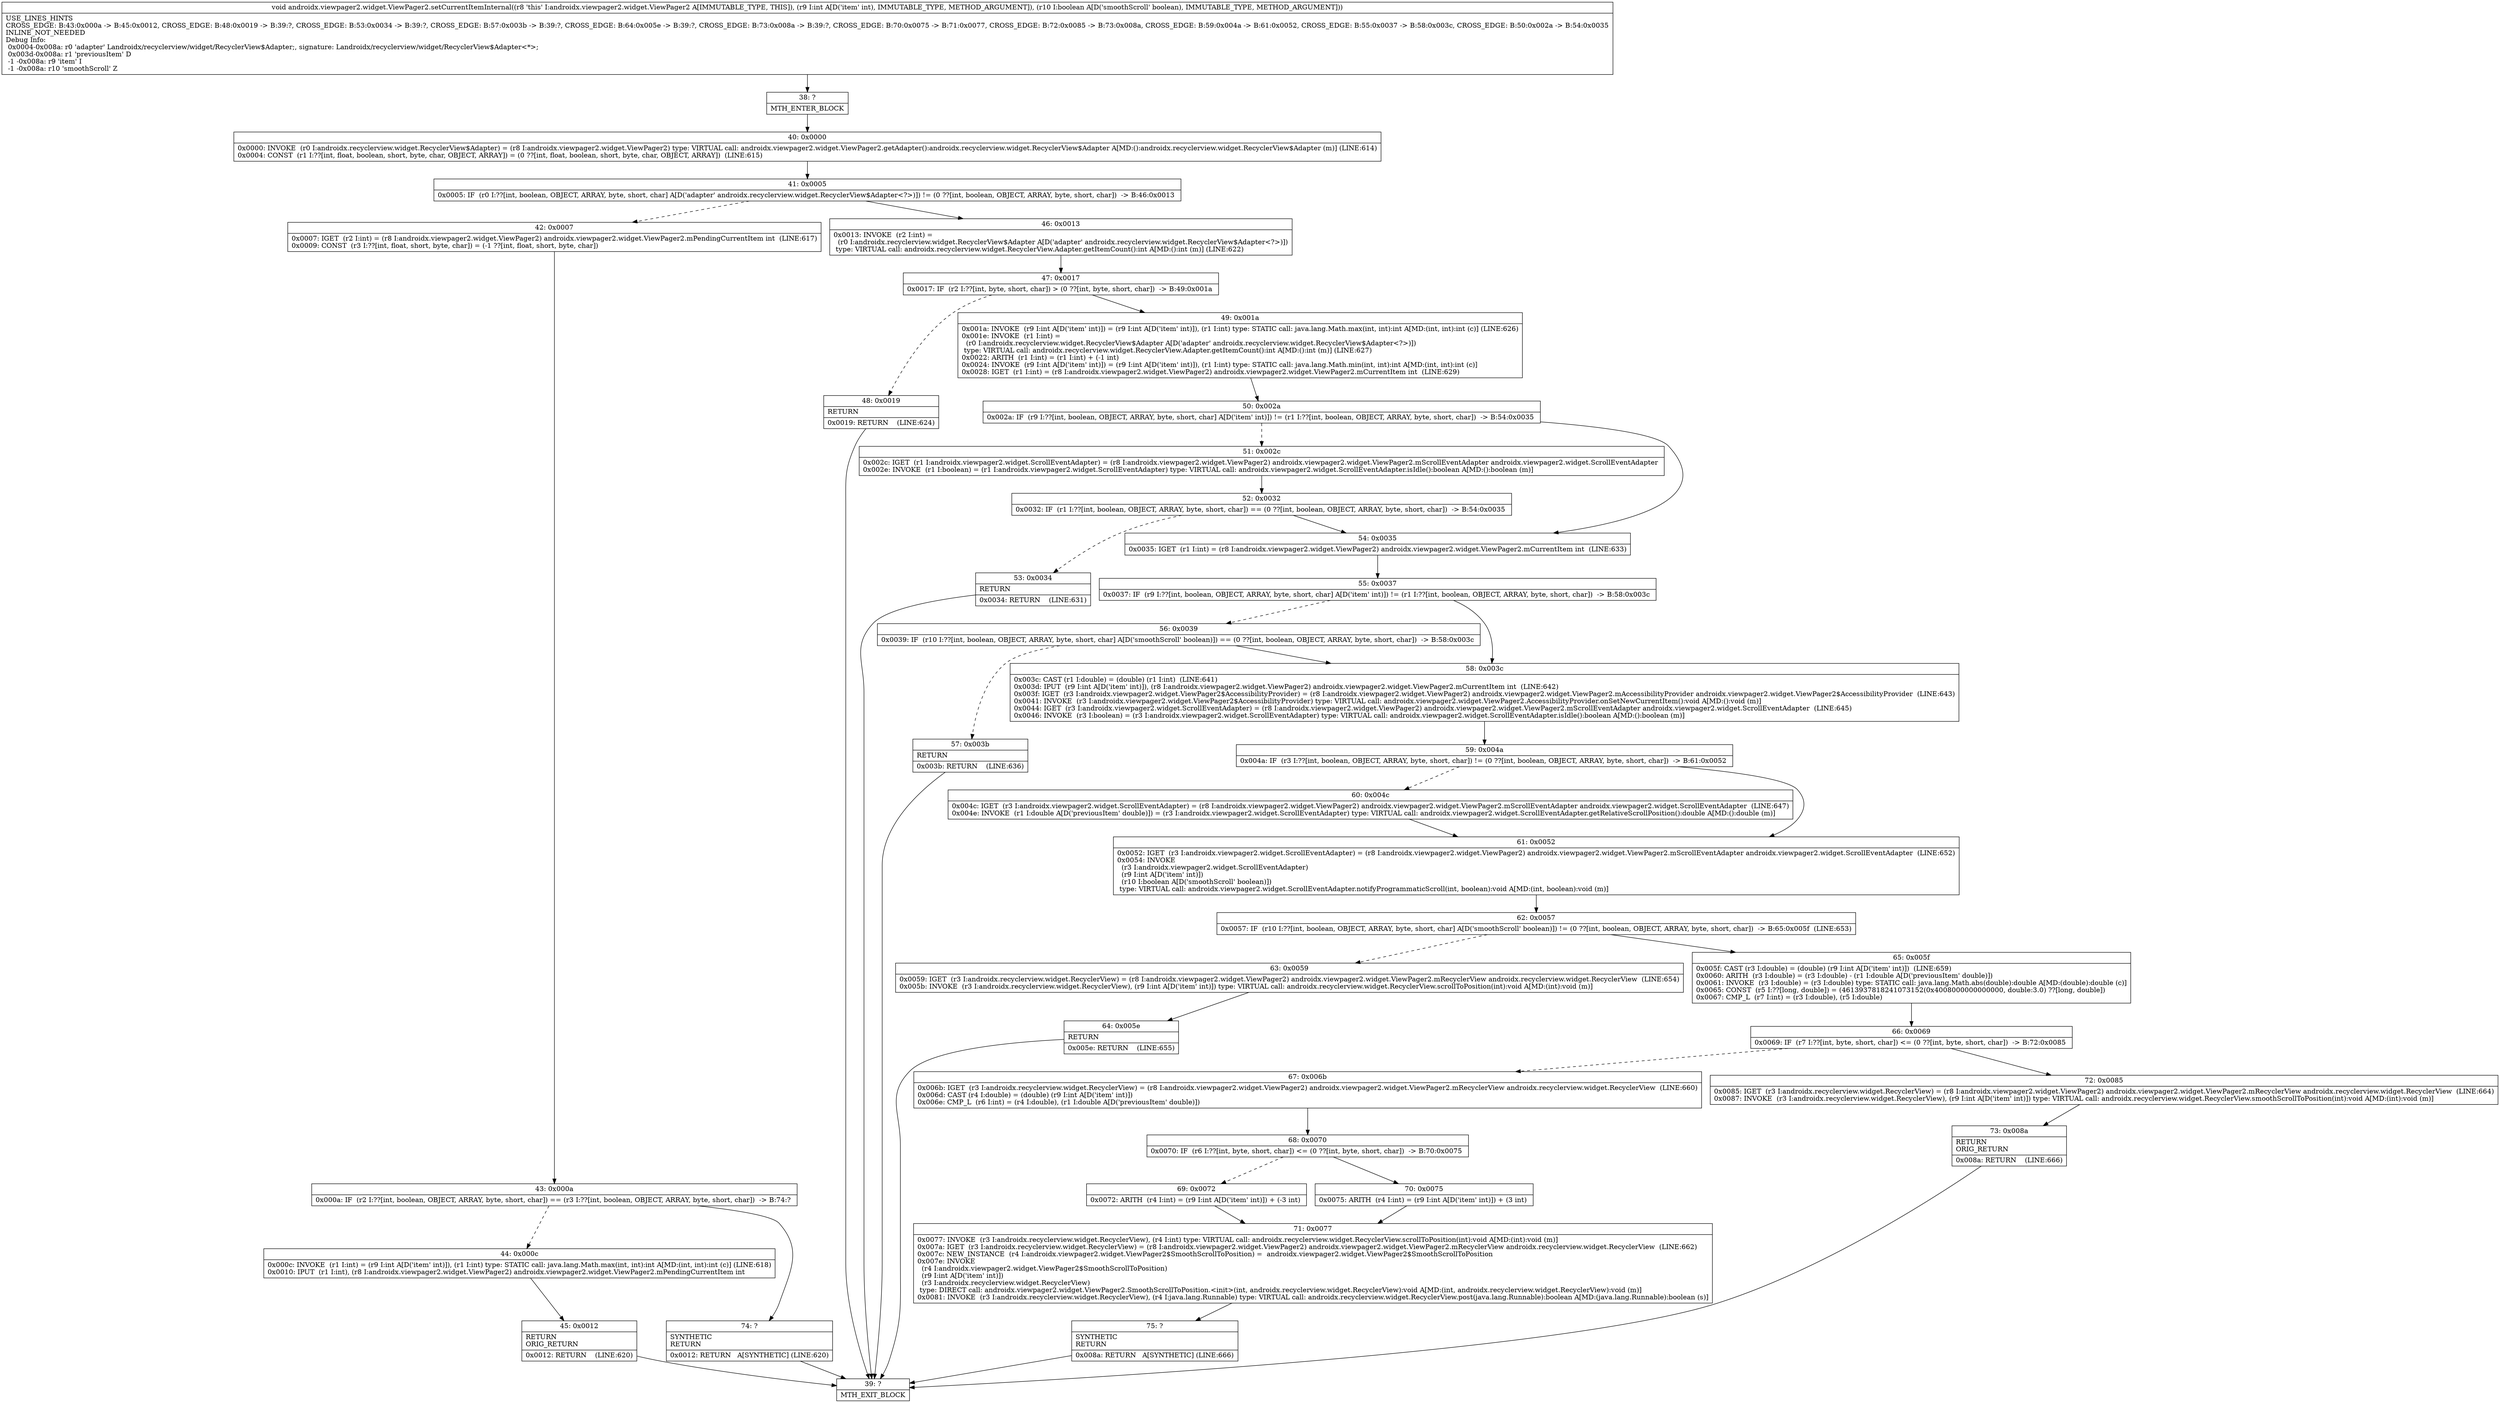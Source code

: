 digraph "CFG forandroidx.viewpager2.widget.ViewPager2.setCurrentItemInternal(IZ)V" {
Node_38 [shape=record,label="{38\:\ ?|MTH_ENTER_BLOCK\l}"];
Node_40 [shape=record,label="{40\:\ 0x0000|0x0000: INVOKE  (r0 I:androidx.recyclerview.widget.RecyclerView$Adapter) = (r8 I:androidx.viewpager2.widget.ViewPager2) type: VIRTUAL call: androidx.viewpager2.widget.ViewPager2.getAdapter():androidx.recyclerview.widget.RecyclerView$Adapter A[MD:():androidx.recyclerview.widget.RecyclerView$Adapter (m)] (LINE:614)\l0x0004: CONST  (r1 I:??[int, float, boolean, short, byte, char, OBJECT, ARRAY]) = (0 ??[int, float, boolean, short, byte, char, OBJECT, ARRAY])  (LINE:615)\l}"];
Node_41 [shape=record,label="{41\:\ 0x0005|0x0005: IF  (r0 I:??[int, boolean, OBJECT, ARRAY, byte, short, char] A[D('adapter' androidx.recyclerview.widget.RecyclerView$Adapter\<?\>)]) != (0 ??[int, boolean, OBJECT, ARRAY, byte, short, char])  \-\> B:46:0x0013 \l}"];
Node_42 [shape=record,label="{42\:\ 0x0007|0x0007: IGET  (r2 I:int) = (r8 I:androidx.viewpager2.widget.ViewPager2) androidx.viewpager2.widget.ViewPager2.mPendingCurrentItem int  (LINE:617)\l0x0009: CONST  (r3 I:??[int, float, short, byte, char]) = (\-1 ??[int, float, short, byte, char]) \l}"];
Node_43 [shape=record,label="{43\:\ 0x000a|0x000a: IF  (r2 I:??[int, boolean, OBJECT, ARRAY, byte, short, char]) == (r3 I:??[int, boolean, OBJECT, ARRAY, byte, short, char])  \-\> B:74:? \l}"];
Node_44 [shape=record,label="{44\:\ 0x000c|0x000c: INVOKE  (r1 I:int) = (r9 I:int A[D('item' int)]), (r1 I:int) type: STATIC call: java.lang.Math.max(int, int):int A[MD:(int, int):int (c)] (LINE:618)\l0x0010: IPUT  (r1 I:int), (r8 I:androidx.viewpager2.widget.ViewPager2) androidx.viewpager2.widget.ViewPager2.mPendingCurrentItem int \l}"];
Node_45 [shape=record,label="{45\:\ 0x0012|RETURN\lORIG_RETURN\l|0x0012: RETURN    (LINE:620)\l}"];
Node_39 [shape=record,label="{39\:\ ?|MTH_EXIT_BLOCK\l}"];
Node_74 [shape=record,label="{74\:\ ?|SYNTHETIC\lRETURN\l|0x0012: RETURN   A[SYNTHETIC] (LINE:620)\l}"];
Node_46 [shape=record,label="{46\:\ 0x0013|0x0013: INVOKE  (r2 I:int) = \l  (r0 I:androidx.recyclerview.widget.RecyclerView$Adapter A[D('adapter' androidx.recyclerview.widget.RecyclerView$Adapter\<?\>)])\l type: VIRTUAL call: androidx.recyclerview.widget.RecyclerView.Adapter.getItemCount():int A[MD:():int (m)] (LINE:622)\l}"];
Node_47 [shape=record,label="{47\:\ 0x0017|0x0017: IF  (r2 I:??[int, byte, short, char]) \> (0 ??[int, byte, short, char])  \-\> B:49:0x001a \l}"];
Node_48 [shape=record,label="{48\:\ 0x0019|RETURN\l|0x0019: RETURN    (LINE:624)\l}"];
Node_49 [shape=record,label="{49\:\ 0x001a|0x001a: INVOKE  (r9 I:int A[D('item' int)]) = (r9 I:int A[D('item' int)]), (r1 I:int) type: STATIC call: java.lang.Math.max(int, int):int A[MD:(int, int):int (c)] (LINE:626)\l0x001e: INVOKE  (r1 I:int) = \l  (r0 I:androidx.recyclerview.widget.RecyclerView$Adapter A[D('adapter' androidx.recyclerview.widget.RecyclerView$Adapter\<?\>)])\l type: VIRTUAL call: androidx.recyclerview.widget.RecyclerView.Adapter.getItemCount():int A[MD:():int (m)] (LINE:627)\l0x0022: ARITH  (r1 I:int) = (r1 I:int) + (\-1 int) \l0x0024: INVOKE  (r9 I:int A[D('item' int)]) = (r9 I:int A[D('item' int)]), (r1 I:int) type: STATIC call: java.lang.Math.min(int, int):int A[MD:(int, int):int (c)]\l0x0028: IGET  (r1 I:int) = (r8 I:androidx.viewpager2.widget.ViewPager2) androidx.viewpager2.widget.ViewPager2.mCurrentItem int  (LINE:629)\l}"];
Node_50 [shape=record,label="{50\:\ 0x002a|0x002a: IF  (r9 I:??[int, boolean, OBJECT, ARRAY, byte, short, char] A[D('item' int)]) != (r1 I:??[int, boolean, OBJECT, ARRAY, byte, short, char])  \-\> B:54:0x0035 \l}"];
Node_51 [shape=record,label="{51\:\ 0x002c|0x002c: IGET  (r1 I:androidx.viewpager2.widget.ScrollEventAdapter) = (r8 I:androidx.viewpager2.widget.ViewPager2) androidx.viewpager2.widget.ViewPager2.mScrollEventAdapter androidx.viewpager2.widget.ScrollEventAdapter \l0x002e: INVOKE  (r1 I:boolean) = (r1 I:androidx.viewpager2.widget.ScrollEventAdapter) type: VIRTUAL call: androidx.viewpager2.widget.ScrollEventAdapter.isIdle():boolean A[MD:():boolean (m)]\l}"];
Node_52 [shape=record,label="{52\:\ 0x0032|0x0032: IF  (r1 I:??[int, boolean, OBJECT, ARRAY, byte, short, char]) == (0 ??[int, boolean, OBJECT, ARRAY, byte, short, char])  \-\> B:54:0x0035 \l}"];
Node_53 [shape=record,label="{53\:\ 0x0034|RETURN\l|0x0034: RETURN    (LINE:631)\l}"];
Node_54 [shape=record,label="{54\:\ 0x0035|0x0035: IGET  (r1 I:int) = (r8 I:androidx.viewpager2.widget.ViewPager2) androidx.viewpager2.widget.ViewPager2.mCurrentItem int  (LINE:633)\l}"];
Node_55 [shape=record,label="{55\:\ 0x0037|0x0037: IF  (r9 I:??[int, boolean, OBJECT, ARRAY, byte, short, char] A[D('item' int)]) != (r1 I:??[int, boolean, OBJECT, ARRAY, byte, short, char])  \-\> B:58:0x003c \l}"];
Node_56 [shape=record,label="{56\:\ 0x0039|0x0039: IF  (r10 I:??[int, boolean, OBJECT, ARRAY, byte, short, char] A[D('smoothScroll' boolean)]) == (0 ??[int, boolean, OBJECT, ARRAY, byte, short, char])  \-\> B:58:0x003c \l}"];
Node_57 [shape=record,label="{57\:\ 0x003b|RETURN\l|0x003b: RETURN    (LINE:636)\l}"];
Node_58 [shape=record,label="{58\:\ 0x003c|0x003c: CAST (r1 I:double) = (double) (r1 I:int)  (LINE:641)\l0x003d: IPUT  (r9 I:int A[D('item' int)]), (r8 I:androidx.viewpager2.widget.ViewPager2) androidx.viewpager2.widget.ViewPager2.mCurrentItem int  (LINE:642)\l0x003f: IGET  (r3 I:androidx.viewpager2.widget.ViewPager2$AccessibilityProvider) = (r8 I:androidx.viewpager2.widget.ViewPager2) androidx.viewpager2.widget.ViewPager2.mAccessibilityProvider androidx.viewpager2.widget.ViewPager2$AccessibilityProvider  (LINE:643)\l0x0041: INVOKE  (r3 I:androidx.viewpager2.widget.ViewPager2$AccessibilityProvider) type: VIRTUAL call: androidx.viewpager2.widget.ViewPager2.AccessibilityProvider.onSetNewCurrentItem():void A[MD:():void (m)]\l0x0044: IGET  (r3 I:androidx.viewpager2.widget.ScrollEventAdapter) = (r8 I:androidx.viewpager2.widget.ViewPager2) androidx.viewpager2.widget.ViewPager2.mScrollEventAdapter androidx.viewpager2.widget.ScrollEventAdapter  (LINE:645)\l0x0046: INVOKE  (r3 I:boolean) = (r3 I:androidx.viewpager2.widget.ScrollEventAdapter) type: VIRTUAL call: androidx.viewpager2.widget.ScrollEventAdapter.isIdle():boolean A[MD:():boolean (m)]\l}"];
Node_59 [shape=record,label="{59\:\ 0x004a|0x004a: IF  (r3 I:??[int, boolean, OBJECT, ARRAY, byte, short, char]) != (0 ??[int, boolean, OBJECT, ARRAY, byte, short, char])  \-\> B:61:0x0052 \l}"];
Node_60 [shape=record,label="{60\:\ 0x004c|0x004c: IGET  (r3 I:androidx.viewpager2.widget.ScrollEventAdapter) = (r8 I:androidx.viewpager2.widget.ViewPager2) androidx.viewpager2.widget.ViewPager2.mScrollEventAdapter androidx.viewpager2.widget.ScrollEventAdapter  (LINE:647)\l0x004e: INVOKE  (r1 I:double A[D('previousItem' double)]) = (r3 I:androidx.viewpager2.widget.ScrollEventAdapter) type: VIRTUAL call: androidx.viewpager2.widget.ScrollEventAdapter.getRelativeScrollPosition():double A[MD:():double (m)]\l}"];
Node_61 [shape=record,label="{61\:\ 0x0052|0x0052: IGET  (r3 I:androidx.viewpager2.widget.ScrollEventAdapter) = (r8 I:androidx.viewpager2.widget.ViewPager2) androidx.viewpager2.widget.ViewPager2.mScrollEventAdapter androidx.viewpager2.widget.ScrollEventAdapter  (LINE:652)\l0x0054: INVOKE  \l  (r3 I:androidx.viewpager2.widget.ScrollEventAdapter)\l  (r9 I:int A[D('item' int)])\l  (r10 I:boolean A[D('smoothScroll' boolean)])\l type: VIRTUAL call: androidx.viewpager2.widget.ScrollEventAdapter.notifyProgrammaticScroll(int, boolean):void A[MD:(int, boolean):void (m)]\l}"];
Node_62 [shape=record,label="{62\:\ 0x0057|0x0057: IF  (r10 I:??[int, boolean, OBJECT, ARRAY, byte, short, char] A[D('smoothScroll' boolean)]) != (0 ??[int, boolean, OBJECT, ARRAY, byte, short, char])  \-\> B:65:0x005f  (LINE:653)\l}"];
Node_63 [shape=record,label="{63\:\ 0x0059|0x0059: IGET  (r3 I:androidx.recyclerview.widget.RecyclerView) = (r8 I:androidx.viewpager2.widget.ViewPager2) androidx.viewpager2.widget.ViewPager2.mRecyclerView androidx.recyclerview.widget.RecyclerView  (LINE:654)\l0x005b: INVOKE  (r3 I:androidx.recyclerview.widget.RecyclerView), (r9 I:int A[D('item' int)]) type: VIRTUAL call: androidx.recyclerview.widget.RecyclerView.scrollToPosition(int):void A[MD:(int):void (m)]\l}"];
Node_64 [shape=record,label="{64\:\ 0x005e|RETURN\l|0x005e: RETURN    (LINE:655)\l}"];
Node_65 [shape=record,label="{65\:\ 0x005f|0x005f: CAST (r3 I:double) = (double) (r9 I:int A[D('item' int)])  (LINE:659)\l0x0060: ARITH  (r3 I:double) = (r3 I:double) \- (r1 I:double A[D('previousItem' double)]) \l0x0061: INVOKE  (r3 I:double) = (r3 I:double) type: STATIC call: java.lang.Math.abs(double):double A[MD:(double):double (c)]\l0x0065: CONST  (r5 I:??[long, double]) = (4613937818241073152(0x4008000000000000, double:3.0) ??[long, double]) \l0x0067: CMP_L  (r7 I:int) = (r3 I:double), (r5 I:double) \l}"];
Node_66 [shape=record,label="{66\:\ 0x0069|0x0069: IF  (r7 I:??[int, byte, short, char]) \<= (0 ??[int, byte, short, char])  \-\> B:72:0x0085 \l}"];
Node_67 [shape=record,label="{67\:\ 0x006b|0x006b: IGET  (r3 I:androidx.recyclerview.widget.RecyclerView) = (r8 I:androidx.viewpager2.widget.ViewPager2) androidx.viewpager2.widget.ViewPager2.mRecyclerView androidx.recyclerview.widget.RecyclerView  (LINE:660)\l0x006d: CAST (r4 I:double) = (double) (r9 I:int A[D('item' int)]) \l0x006e: CMP_L  (r6 I:int) = (r4 I:double), (r1 I:double A[D('previousItem' double)]) \l}"];
Node_68 [shape=record,label="{68\:\ 0x0070|0x0070: IF  (r6 I:??[int, byte, short, char]) \<= (0 ??[int, byte, short, char])  \-\> B:70:0x0075 \l}"];
Node_69 [shape=record,label="{69\:\ 0x0072|0x0072: ARITH  (r4 I:int) = (r9 I:int A[D('item' int)]) + (\-3 int) \l}"];
Node_71 [shape=record,label="{71\:\ 0x0077|0x0077: INVOKE  (r3 I:androidx.recyclerview.widget.RecyclerView), (r4 I:int) type: VIRTUAL call: androidx.recyclerview.widget.RecyclerView.scrollToPosition(int):void A[MD:(int):void (m)]\l0x007a: IGET  (r3 I:androidx.recyclerview.widget.RecyclerView) = (r8 I:androidx.viewpager2.widget.ViewPager2) androidx.viewpager2.widget.ViewPager2.mRecyclerView androidx.recyclerview.widget.RecyclerView  (LINE:662)\l0x007c: NEW_INSTANCE  (r4 I:androidx.viewpager2.widget.ViewPager2$SmoothScrollToPosition) =  androidx.viewpager2.widget.ViewPager2$SmoothScrollToPosition \l0x007e: INVOKE  \l  (r4 I:androidx.viewpager2.widget.ViewPager2$SmoothScrollToPosition)\l  (r9 I:int A[D('item' int)])\l  (r3 I:androidx.recyclerview.widget.RecyclerView)\l type: DIRECT call: androidx.viewpager2.widget.ViewPager2.SmoothScrollToPosition.\<init\>(int, androidx.recyclerview.widget.RecyclerView):void A[MD:(int, androidx.recyclerview.widget.RecyclerView):void (m)]\l0x0081: INVOKE  (r3 I:androidx.recyclerview.widget.RecyclerView), (r4 I:java.lang.Runnable) type: VIRTUAL call: androidx.recyclerview.widget.RecyclerView.post(java.lang.Runnable):boolean A[MD:(java.lang.Runnable):boolean (s)]\l}"];
Node_75 [shape=record,label="{75\:\ ?|SYNTHETIC\lRETURN\l|0x008a: RETURN   A[SYNTHETIC] (LINE:666)\l}"];
Node_70 [shape=record,label="{70\:\ 0x0075|0x0075: ARITH  (r4 I:int) = (r9 I:int A[D('item' int)]) + (3 int) \l}"];
Node_72 [shape=record,label="{72\:\ 0x0085|0x0085: IGET  (r3 I:androidx.recyclerview.widget.RecyclerView) = (r8 I:androidx.viewpager2.widget.ViewPager2) androidx.viewpager2.widget.ViewPager2.mRecyclerView androidx.recyclerview.widget.RecyclerView  (LINE:664)\l0x0087: INVOKE  (r3 I:androidx.recyclerview.widget.RecyclerView), (r9 I:int A[D('item' int)]) type: VIRTUAL call: androidx.recyclerview.widget.RecyclerView.smoothScrollToPosition(int):void A[MD:(int):void (m)]\l}"];
Node_73 [shape=record,label="{73\:\ 0x008a|RETURN\lORIG_RETURN\l|0x008a: RETURN    (LINE:666)\l}"];
MethodNode[shape=record,label="{void androidx.viewpager2.widget.ViewPager2.setCurrentItemInternal((r8 'this' I:androidx.viewpager2.widget.ViewPager2 A[IMMUTABLE_TYPE, THIS]), (r9 I:int A[D('item' int), IMMUTABLE_TYPE, METHOD_ARGUMENT]), (r10 I:boolean A[D('smoothScroll' boolean), IMMUTABLE_TYPE, METHOD_ARGUMENT]))  | USE_LINES_HINTS\lCROSS_EDGE: B:43:0x000a \-\> B:45:0x0012, CROSS_EDGE: B:48:0x0019 \-\> B:39:?, CROSS_EDGE: B:53:0x0034 \-\> B:39:?, CROSS_EDGE: B:57:0x003b \-\> B:39:?, CROSS_EDGE: B:64:0x005e \-\> B:39:?, CROSS_EDGE: B:73:0x008a \-\> B:39:?, CROSS_EDGE: B:70:0x0075 \-\> B:71:0x0077, CROSS_EDGE: B:72:0x0085 \-\> B:73:0x008a, CROSS_EDGE: B:59:0x004a \-\> B:61:0x0052, CROSS_EDGE: B:55:0x0037 \-\> B:58:0x003c, CROSS_EDGE: B:50:0x002a \-\> B:54:0x0035\lINLINE_NOT_NEEDED\lDebug Info:\l  0x0004\-0x008a: r0 'adapter' Landroidx\/recyclerview\/widget\/RecyclerView$Adapter;, signature: Landroidx\/recyclerview\/widget\/RecyclerView$Adapter\<*\>;\l  0x003d\-0x008a: r1 'previousItem' D\l  \-1 \-0x008a: r9 'item' I\l  \-1 \-0x008a: r10 'smoothScroll' Z\l}"];
MethodNode -> Node_38;Node_38 -> Node_40;
Node_40 -> Node_41;
Node_41 -> Node_42[style=dashed];
Node_41 -> Node_46;
Node_42 -> Node_43;
Node_43 -> Node_44[style=dashed];
Node_43 -> Node_74;
Node_44 -> Node_45;
Node_45 -> Node_39;
Node_74 -> Node_39;
Node_46 -> Node_47;
Node_47 -> Node_48[style=dashed];
Node_47 -> Node_49;
Node_48 -> Node_39;
Node_49 -> Node_50;
Node_50 -> Node_51[style=dashed];
Node_50 -> Node_54;
Node_51 -> Node_52;
Node_52 -> Node_53[style=dashed];
Node_52 -> Node_54;
Node_53 -> Node_39;
Node_54 -> Node_55;
Node_55 -> Node_56[style=dashed];
Node_55 -> Node_58;
Node_56 -> Node_57[style=dashed];
Node_56 -> Node_58;
Node_57 -> Node_39;
Node_58 -> Node_59;
Node_59 -> Node_60[style=dashed];
Node_59 -> Node_61;
Node_60 -> Node_61;
Node_61 -> Node_62;
Node_62 -> Node_63[style=dashed];
Node_62 -> Node_65;
Node_63 -> Node_64;
Node_64 -> Node_39;
Node_65 -> Node_66;
Node_66 -> Node_67[style=dashed];
Node_66 -> Node_72;
Node_67 -> Node_68;
Node_68 -> Node_69[style=dashed];
Node_68 -> Node_70;
Node_69 -> Node_71;
Node_71 -> Node_75;
Node_75 -> Node_39;
Node_70 -> Node_71;
Node_72 -> Node_73;
Node_73 -> Node_39;
}

